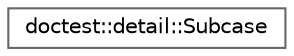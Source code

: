digraph "Gráfico de Hierarquia de Classes"
{
 // LATEX_PDF_SIZE
  bgcolor="transparent";
  edge [fontname=Helvetica,fontsize=10,labelfontname=Helvetica,labelfontsize=10];
  node [fontname=Helvetica,fontsize=10,shape=box,height=0.2,width=0.4];
  rankdir="LR";
  Node0 [id="Node000000",label="doctest::detail::Subcase",height=0.2,width=0.4,color="grey40", fillcolor="white", style="filled",URL="$structdoctest_1_1detail_1_1Subcase.html",tooltip=" "];
}
